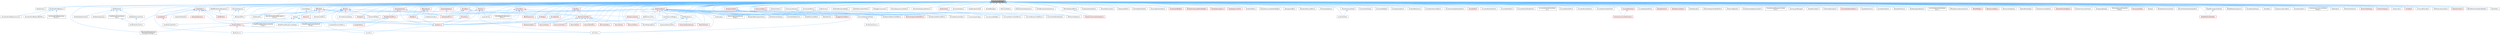 digraph "SCompoundWidget.h"
{
 // INTERACTIVE_SVG=YES
 // LATEX_PDF_SIZE
  bgcolor="transparent";
  edge [fontname=Helvetica,fontsize=10,labelfontname=Helvetica,labelfontsize=10];
  node [fontname=Helvetica,fontsize=10,shape=box,height=0.2,width=0.4];
  Node1 [id="Node000001",label="SCompoundWidget.h",height=0.2,width=0.4,color="gray40", fillcolor="grey60", style="filled", fontcolor="black",tooltip=" "];
  Node1 -> Node2 [id="edge1_Node000001_Node000002",dir="back",color="steelblue1",style="solid",tooltip=" "];
  Node2 [id="Node000002",label="AboutScreen.h",height=0.2,width=0.4,color="grey40", fillcolor="white", style="filled",URL="$d0/d33/AboutScreen_8h.html",tooltip=" "];
  Node1 -> Node3 [id="edge2_Node000001_Node000003",dir="back",color="steelblue1",style="solid",tooltip=" "];
  Node3 [id="Node000003",label="AnimAssetFindReplace.h",height=0.2,width=0.4,color="grey40", fillcolor="white", style="filled",URL="$d2/d3f/AnimAssetFindReplace_8h.html",tooltip=" "];
  Node3 -> Node4 [id="edge3_Node000003_Node000004",dir="back",color="steelblue1",style="solid",tooltip=" "];
  Node4 [id="Node000004",label="AnimAssetFindReplaceCurves.h",height=0.2,width=0.4,color="grey40", fillcolor="white", style="filled",URL="$d3/df5/AnimAssetFindReplaceCurves_8h.html",tooltip=" "];
  Node3 -> Node5 [id="edge4_Node000003_Node000005",dir="back",color="steelblue1",style="solid",tooltip=" "];
  Node5 [id="Node000005",label="AnimAssetFindReplaceNotifies.h",height=0.2,width=0.4,color="grey40", fillcolor="white", style="filled",URL="$df/d90/AnimAssetFindReplaceNotifies_8h.html",tooltip=" "];
  Node3 -> Node6 [id="edge5_Node000003_Node000006",dir="back",color="steelblue1",style="solid",tooltip=" "];
  Node6 [id="Node000006",label="AnimAssetFindReplaceSync\lMarkers.h",height=0.2,width=0.4,color="grey40", fillcolor="white", style="filled",URL="$d2/dc5/AnimAssetFindReplaceSyncMarkers_8h.html",tooltip=" "];
  Node1 -> Node7 [id="edge6_Node000001_Node000007",dir="back",color="steelblue1",style="solid",tooltip=" "];
  Node7 [id="Node000007",label="BoneSelectionWidget.h",height=0.2,width=0.4,color="grey40", fillcolor="white", style="filled",URL="$d4/dd3/BoneSelectionWidget_8h.html",tooltip=" "];
  Node7 -> Node8 [id="edge7_Node000007_Node000008",dir="back",color="steelblue1",style="solid",tooltip=" "];
  Node8 [id="Node000008",label="SBoneMappingBase.h",height=0.2,width=0.4,color="grey40", fillcolor="white", style="filled",URL="$d7/d49/SBoneMappingBase_8h.html",tooltip=" "];
  Node1 -> Node9 [id="edge8_Node000001_Node000009",dir="back",color="steelblue1",style="solid",tooltip=" "];
  Node9 [id="Node000009",label="CallStackViewer.h",height=0.2,width=0.4,color="grey40", fillcolor="white", style="filled",URL="$db/dc3/CallStackViewer_8h.html",tooltip=" "];
  Node1 -> Node10 [id="edge9_Node000001_Node000010",dir="back",color="steelblue1",style="solid",tooltip=" "];
  Node10 [id="Node000010",label="CommonLoadGuard.h",height=0.2,width=0.4,color="grey40", fillcolor="white", style="filled",URL="$d1/da1/CommonLoadGuard_8h.html",tooltip=" "];
  Node10 -> Node11 [id="edge10_Node000010_Node000011",dir="back",color="steelblue1",style="solid",tooltip=" "];
  Node11 [id="Node000011",label="CommonLazyImage.h",height=0.2,width=0.4,color="grey40", fillcolor="white", style="filled",URL="$d2/d74/CommonLazyImage_8h.html",tooltip=" "];
  Node10 -> Node12 [id="edge11_Node000010_Node000012",dir="back",color="steelblue1",style="solid",tooltip=" "];
  Node12 [id="Node000012",label="CommonLazyWidget.h",height=0.2,width=0.4,color="grey40", fillcolor="white", style="filled",URL="$d2/db7/CommonLazyWidget_8h.html",tooltip=" "];
  Node1 -> Node13 [id="edge12_Node000001_Node000013",dir="back",color="steelblue1",style="solid",tooltip=" "];
  Node13 [id="Node000013",label="CommonTextBlock.h",height=0.2,width=0.4,color="grey40", fillcolor="white", style="filled",URL="$d2/dc5/CommonTextBlock_8h.html",tooltip=" "];
  Node13 -> Node14 [id="edge13_Node000013_Node000014",dir="back",color="steelblue1",style="solid",tooltip=" "];
  Node14 [id="Node000014",label="CommonDateTimeTextBlock.h",height=0.2,width=0.4,color="grey40", fillcolor="white", style="filled",URL="$db/d1a/CommonDateTimeTextBlock_8h.html",tooltip=" "];
  Node13 -> Node15 [id="edge14_Node000013_Node000015",dir="back",color="steelblue1",style="solid",tooltip=" "];
  Node15 [id="Node000015",label="CommonNumericTextBlock.h",height=0.2,width=0.4,color="grey40", fillcolor="white", style="filled",URL="$df/db6/CommonNumericTextBlock_8h.html",tooltip=" "];
  Node13 -> Node16 [id="edge15_Node000013_Node000016",dir="back",color="steelblue1",style="solid",tooltip=" "];
  Node16 [id="Node000016",label="CommonUIEditorSettings.h",height=0.2,width=0.4,color="grey40", fillcolor="white", style="filled",URL="$dd/d37/CommonUIEditorSettings_8h.html",tooltip=" "];
  Node1 -> Node17 [id="edge16_Node000001_Node000017",dir="back",color="steelblue1",style="solid",tooltip=" "];
  Node17 [id="Node000017",label="CreditsScreen.h",height=0.2,width=0.4,color="grey40", fillcolor="white", style="filled",URL="$d7/db9/CreditsScreen_8h.html",tooltip=" "];
  Node1 -> Node18 [id="edge17_Node000001_Node000018",dir="back",color="steelblue1",style="solid",tooltip=" "];
  Node18 [id="Node000018",label="DataflowMembersWidget.h",height=0.2,width=0.4,color="grey40", fillcolor="white", style="filled",URL="$d0/d43/DataflowMembersWidget_8h.html",tooltip=" "];
  Node1 -> Node19 [id="edge18_Node000001_Node000019",dir="back",color="steelblue1",style="solid",tooltip=" "];
  Node19 [id="Node000019",label="DataflowSimulationPanel.h",height=0.2,width=0.4,color="grey40", fillcolor="white", style="filled",URL="$d4/d0b/DataflowSimulationPanel_8h.html",tooltip=" "];
  Node1 -> Node20 [id="edge19_Node000001_Node000020",dir="back",color="steelblue1",style="solid",tooltip=" "];
  Node20 [id="Node000020",label="DataflowView.h",height=0.2,width=0.4,color="grey40", fillcolor="white", style="filled",URL="$d4/d2e/DataflowView_8h.html",tooltip=" "];
  Node20 -> Node21 [id="edge20_Node000020_Node000021",dir="back",color="steelblue1",style="solid",tooltip=" "];
  Node21 [id="Node000021",label="DataflowCollectionSpread\lSheet.h",height=0.2,width=0.4,color="grey40", fillcolor="white", style="filled",URL="$da/da7/DataflowCollectionSpreadSheet_8h.html",tooltip=" "];
  Node21 -> Node22 [id="edge21_Node000021_Node000022",dir="back",color="steelblue1",style="solid",tooltip=" "];
  Node22 [id="Node000022",label="DataflowEditorToolkit.h",height=0.2,width=0.4,color="grey40", fillcolor="white", style="filled",URL="$d8/d80/DataflowEditorToolkit_8h.html",tooltip=" "];
  Node20 -> Node23 [id="edge22_Node000020_Node000023",dir="back",color="steelblue1",style="solid",tooltip=" "];
  Node23 [id="Node000023",label="DataflowOutputLog.h",height=0.2,width=0.4,color="grey40", fillcolor="white", style="filled",URL="$df/d1e/DataflowOutputLog_8h.html",tooltip=" "];
  Node20 -> Node24 [id="edge23_Node000020_Node000024",dir="back",color="steelblue1",style="solid",tooltip=" "];
  Node24 [id="Node000024",label="DataflowSelectionView.h",height=0.2,width=0.4,color="grey40", fillcolor="white", style="filled",URL="$d6/d34/DataflowSelectionView_8h.html",tooltip=" "];
  Node24 -> Node22 [id="edge24_Node000024_Node000022",dir="back",color="steelblue1",style="solid",tooltip=" "];
  Node20 -> Node25 [id="edge25_Node000020_Node000025",dir="back",color="steelblue1",style="solid",tooltip=" "];
  Node25 [id="Node000025",label="DataflowSkeletonView.h",height=0.2,width=0.4,color="grey40", fillcolor="white", style="filled",URL="$d7/df7/DataflowSkeletonView_8h.html",tooltip=" "];
  Node1 -> Node26 [id="edge26_Node000001_Node000026",dir="back",color="steelblue1",style="solid",tooltip=" "];
  Node26 [id="Node000026",label="DebuggerCommands.h",height=0.2,width=0.4,color="grey40", fillcolor="white", style="filled",URL="$dc/da1/DebuggerCommands_8h.html",tooltip=" "];
  Node1 -> Node27 [id="edge27_Node000001_Node000027",dir="back",color="steelblue1",style="solid",tooltip=" "];
  Node27 [id="Node000027",label="Dialogs.h",height=0.2,width=0.4,color="grey40", fillcolor="white", style="filled",URL="$d2/d5c/Dialogs_8h.html",tooltip=" "];
  Node27 -> Node28 [id="edge28_Node000027_Node000028",dir="back",color="steelblue1",style="solid",tooltip=" "];
  Node28 [id="Node000028",label="SRigVMGraphBreakLinksWidget.h",height=0.2,width=0.4,color="grey40", fillcolor="white", style="filled",URL="$d8/d4a/SRigVMGraphBreakLinksWidget_8h.html",tooltip=" "];
  Node27 -> Node29 [id="edge29_Node000027_Node000029",dir="back",color="steelblue1",style="solid",tooltip=" "];
  Node29 [id="Node000029",label="SRigVMGraphFunctionBulkEdit\lWidget.h",height=0.2,width=0.4,color="grey40", fillcolor="white", style="filled",URL="$db/dbf/SRigVMGraphFunctionBulkEditWidget_8h.html",tooltip=" "];
  Node27 -> Node30 [id="edge30_Node000027_Node000030",dir="back",color="steelblue1",style="solid",tooltip=" "];
  Node30 [id="Node000030",label="SRigVMGraphFunctionLocalization\lWidget.h",height=0.2,width=0.4,color="grey40", fillcolor="white", style="filled",URL="$dd/d59/SRigVMGraphFunctionLocalizationWidget_8h.html",tooltip=" "];
  Node27 -> Node31 [id="edge31_Node000027_Node000031",dir="back",color="steelblue1",style="solid",tooltip=" "];
  Node31 [id="Node000031",label="UnrealEd.h",height=0.2,width=0.4,color="grey40", fillcolor="white", style="filled",URL="$d2/d5f/UnrealEd_8h.html",tooltip=" "];
  Node1 -> Node32 [id="edge32_Node000001_Node000032",dir="back",color="steelblue1",style="solid",tooltip=" "];
  Node32 [id="Node000032",label="DlgReferenceTree.h",height=0.2,width=0.4,color="grey40", fillcolor="white", style="filled",URL="$db/dd3/DlgReferenceTree_8h.html",tooltip=" "];
  Node1 -> Node33 [id="edge33_Node000001_Node000033",dir="back",color="steelblue1",style="solid",tooltip=" "];
  Node33 [id="Node000033",label="FindInBlueprints.h",height=0.2,width=0.4,color="grey40", fillcolor="white", style="filled",URL="$d0/d27/FindInBlueprints_8h.html",tooltip=" "];
  Node33 -> Node34 [id="edge34_Node000033_Node000034",dir="back",color="steelblue1",style="solid",tooltip=" "];
  Node34 [id="Node000034",label="BlueprintEditor.h",height=0.2,width=0.4,color="red", fillcolor="#FFF0F0", style="filled",URL="$df/d7d/BlueprintEditor_8h.html",tooltip=" "];
  Node34 -> Node41 [id="edge35_Node000034_Node000041",dir="back",color="steelblue1",style="solid",tooltip=" "];
  Node41 [id="Node000041",label="SBlueprintEditorSelected\lDebugObjectWidget.h",height=0.2,width=0.4,color="grey40", fillcolor="white", style="filled",URL="$de/d6c/SBlueprintEditorSelectedDebugObjectWidget_8h.html",tooltip=" "];
  Node34 -> Node42 [id="edge36_Node000034_Node000042",dir="back",color="steelblue1",style="solid",tooltip=" "];
  Node42 [id="Node000042",label="SMyBlueprint.h",height=0.2,width=0.4,color="grey40", fillcolor="white", style="filled",URL="$d3/d34/SMyBlueprint_8h.html",tooltip=" "];
  Node34 -> Node43 [id="edge37_Node000034_Node000043",dir="back",color="steelblue1",style="solid",tooltip=" "];
  Node43 [id="Node000043",label="SSCSEditor.h",height=0.2,width=0.4,color="grey40", fillcolor="white", style="filled",URL="$d0/d2e/SSCSEditor_8h.html",tooltip=" "];
  Node33 -> Node47 [id="edge38_Node000033_Node000047",dir="back",color="steelblue1",style="solid",tooltip=" "];
  Node47 [id="Node000047",label="BlueprintEditorSettings.h",height=0.2,width=0.4,color="red", fillcolor="#FFF0F0", style="filled",URL="$d4/dbc/BlueprintEditorSettings_8h.html",tooltip=" "];
  Node33 -> Node52 [id="edge39_Node000033_Node000052",dir="back",color="steelblue1",style="solid",tooltip=" "];
  Node52 [id="Node000052",label="ImaginaryBlueprintData.h",height=0.2,width=0.4,color="grey40", fillcolor="white", style="filled",URL="$d9/d16/ImaginaryBlueprintData_8h.html",tooltip=" "];
  Node1 -> Node53 [id="edge40_Node000001_Node000053",dir="back",color="steelblue1",style="solid",tooltip=" "];
  Node53 [id="Node000053",label="FindInGraph.h",height=0.2,width=0.4,color="grey40", fillcolor="white", style="filled",URL="$de/d36/FindInGraph_8h.html",tooltip=" "];
  Node1 -> Node54 [id="edge41_Node000001_Node000054",dir="back",color="steelblue1",style="solid",tooltip=" "];
  Node54 [id="Node000054",label="GraphEditor.h",height=0.2,width=0.4,color="red", fillcolor="#FFF0F0", style="filled",URL="$dc/dc5/GraphEditor_8h.html",tooltip=" "];
  Node54 -> Node34 [id="edge42_Node000054_Node000034",dir="back",color="steelblue1",style="solid",tooltip=" "];
  Node54 -> Node22 [id="edge43_Node000054_Node000022",dir="back",color="steelblue1",style="solid",tooltip=" "];
  Node54 -> Node55 [id="edge44_Node000054_Node000055",dir="back",color="steelblue1",style="solid",tooltip=" "];
  Node55 [id="Node000055",label="DataflowGraphEditor.h",height=0.2,width=0.4,color="grey40", fillcolor="white", style="filled",URL="$d4/dfa/DataflowGraphEditor_8h.html",tooltip=" "];
  Node54 -> Node56 [id="edge45_Node000054_Node000056",dir="back",color="steelblue1",style="solid",tooltip=" "];
  Node56 [id="Node000056",label="GraphEditorModule.h",height=0.2,width=0.4,color="grey40", fillcolor="white", style="filled",URL="$dc/db9/GraphEditorModule_8h.html",tooltip=" "];
  Node54 -> Node57 [id="edge46_Node000054_Node000057",dir="back",color="steelblue1",style="solid",tooltip=" "];
  Node57 [id="Node000057",label="MarqueeOperation.h",height=0.2,width=0.4,color="red", fillcolor="#FFF0F0", style="filled",URL="$df/d01/MarqueeOperation_8h.html",tooltip=" "];
  Node54 -> Node60 [id="edge47_Node000054_Node000060",dir="back",color="steelblue1",style="solid",tooltip=" "];
  Node60 [id="Node000060",label="RigVMEditor.h",height=0.2,width=0.4,color="red", fillcolor="#FFF0F0", style="filled",URL="$d3/d13/RigVMEditor_8h.html",tooltip=" "];
  Node54 -> Node124 [id="edge48_Node000054_Node000124",dir="back",color="steelblue1",style="solid",tooltip=" "];
  Node124 [id="Node000124",label="SBlueprintDiff.h",height=0.2,width=0.4,color="grey40", fillcolor="white", style="filled",URL="$de/d6d/SBlueprintDiff_8h.html",tooltip=" "];
  Node54 -> Node125 [id="edge49_Node000054_Node000125",dir="back",color="steelblue1",style="solid",tooltip=" "];
  Node125 [id="Node000125",label="SGraphEditorActionMenu.h",height=0.2,width=0.4,color="grey40", fillcolor="white", style="filled",URL="$dd/d8d/SGraphEditorActionMenu_8h.html",tooltip=" "];
  Node54 -> Node64 [id="edge50_Node000054_Node000064",dir="back",color="steelblue1",style="solid",tooltip=" "];
  Node64 [id="Node000064",label="SGraphNode.h",height=0.2,width=0.4,color="red", fillcolor="#FFF0F0", style="filled",URL="$d2/d30/SGraphNode_8h.html",tooltip=" "];
  Node64 -> Node55 [id="edge51_Node000064_Node000055",dir="back",color="steelblue1",style="solid",tooltip=" "];
  Node1 -> Node127 [id="edge52_Node000001_Node000127",dir="back",color="steelblue1",style="solid",tooltip=" "];
  Node127 [id="Node000127",label="IAnimSequenceCurveEditor.h",height=0.2,width=0.4,color="grey40", fillcolor="white", style="filled",URL="$de/d38/IAnimSequenceCurveEditor_8h.html",tooltip=" "];
  Node1 -> Node128 [id="edge53_Node000001_Node000128",dir="back",color="steelblue1",style="solid",tooltip=" "];
  Node128 [id="Node000128",label="IAnimationSequenceBrowser.h",height=0.2,width=0.4,color="grey40", fillcolor="white", style="filled",URL="$db/d05/IAnimationSequenceBrowser_8h.html",tooltip=" "];
  Node1 -> Node129 [id="edge54_Node000001_Node000129",dir="back",color="steelblue1",style="solid",tooltip=" "];
  Node129 [id="Node000129",label="IDetailsView.h",height=0.2,width=0.4,color="red", fillcolor="#FFF0F0", style="filled",URL="$dd/d11/IDetailsView_8h.html",tooltip=" "];
  Node129 -> Node190 [id="edge55_Node000129_Node000190",dir="back",color="steelblue1",style="solid",tooltip=" "];
  Node190 [id="Node000190",label="SMotionTrailOptions.h",height=0.2,width=0.4,color="grey40", fillcolor="white", style="filled",URL="$d2/d53/SMotionTrailOptions_8h.html",tooltip=" "];
  Node1 -> Node191 [id="edge56_Node000001_Node000191",dir="back",color="steelblue1",style="solid",tooltip=" "];
  Node191 [id="Node000191",label="IPersonaViewport.h",height=0.2,width=0.4,color="grey40", fillcolor="white", style="filled",URL="$d4/dfd/IPersonaViewport_8h.html",tooltip=" "];
  Node1 -> Node136 [id="edge57_Node000001_Node000136",dir="back",color="steelblue1",style="solid",tooltip=" "];
  Node136 [id="Node000136",label="ISinglePropertyView.h",height=0.2,width=0.4,color="grey40", fillcolor="white", style="filled",URL="$de/d4c/ISinglePropertyView_8h.html",tooltip=" "];
  Node1 -> Node192 [id="edge58_Node000001_Node000192",dir="back",color="steelblue1",style="solid",tooltip=" "];
  Node192 [id="Node000192",label="ISocketManager.h",height=0.2,width=0.4,color="grey40", fillcolor="white", style="filled",URL="$d1/d31/ISocketManager_8h.html",tooltip=" "];
  Node1 -> Node193 [id="edge59_Node000001_Node000193",dir="back",color="steelblue1",style="solid",tooltip=" "];
  Node193 [id="Node000193",label="MiniCurveEditor.h",height=0.2,width=0.4,color="grey40", fillcolor="white", style="filled",URL="$d7/dad/MiniCurveEditor_8h.html",tooltip=" "];
  Node1 -> Node194 [id="edge60_Node000001_Node000194",dir="back",color="steelblue1",style="solid",tooltip=" "];
  Node194 [id="Node000194",label="MultiBox.h",height=0.2,width=0.4,color="red", fillcolor="#FFF0F0", style="filled",URL="$d5/d73/MultiBox_8h.html",tooltip=" "];
  Node194 -> Node223 [id="edge61_Node000194_Node000223",dir="back",color="steelblue1",style="solid",tooltip=" "];
  Node223 [id="Node000223",label="SlateBasics.h",height=0.2,width=0.4,color="red", fillcolor="#FFF0F0", style="filled",URL="$da/d2f/SlateBasics_8h.html",tooltip=" "];
  Node223 -> Node31 [id="edge62_Node000223_Node000031",dir="back",color="steelblue1",style="solid",tooltip=" "];
  Node1 -> Node229 [id="edge63_Node000001_Node000229",dir="back",color="steelblue1",style="solid",tooltip=" "];
  Node229 [id="Node000229",label="PanelExtensionSubsystem.h",height=0.2,width=0.4,color="grey40", fillcolor="white", style="filled",URL="$d7/df2/PanelExtensionSubsystem_8h.html",tooltip=" "];
  Node1 -> Node230 [id="edge64_Node000001_Node000230",dir="back",color="steelblue1",style="solid",tooltip=" "];
  Node230 [id="Node000230",label="PerlinNoiseChannelInterface.h",height=0.2,width=0.4,color="grey40", fillcolor="white", style="filled",URL="$d5/dc1/PerlinNoiseChannelInterface_8h.html",tooltip=" "];
  Node1 -> Node144 [id="edge65_Node000001_Node000144",dir="back",color="steelblue1",style="solid",tooltip=" "];
  Node144 [id="Node000144",label="PropertyCustomizationHelpers.h",height=0.2,width=0.4,color="red", fillcolor="#FFF0F0", style="filled",URL="$d7/dd0/PropertyCustomizationHelpers_8h.html",tooltip=" "];
  Node1 -> Node231 [id="edge66_Node000001_Node000231",dir="back",color="steelblue1",style="solid",tooltip=" "];
  Node231 [id="Node000231",label="PropertyInfoViewStyle.h",height=0.2,width=0.4,color="grey40", fillcolor="white", style="filled",URL="$d0/da8/PropertyInfoViewStyle_8h.html",tooltip=" "];
  Node1 -> Node232 [id="edge67_Node000001_Node000232",dir="back",color="steelblue1",style="solid",tooltip=" "];
  Node232 [id="Node000232",label="ReferenceSectionSelection\lWidget.h",height=0.2,width=0.4,color="grey40", fillcolor="white", style="filled",URL="$db/d75/ReferenceSectionSelectionWidget_8h.html",tooltip=" "];
  Node1 -> Node233 [id="edge68_Node000001_Node000233",dir="back",color="steelblue1",style="solid",tooltip=" "];
  Node233 [id="Node000233",label="SActorEditorContext.h",height=0.2,width=0.4,color="grey40", fillcolor="white", style="filled",URL="$d1/d5f/SActorEditorContext_8h.html",tooltip=" "];
  Node1 -> Node234 [id="edge69_Node000001_Node000234",dir="back",color="steelblue1",style="solid",tooltip=" "];
  Node234 [id="Node000234",label="SAdvancedFilter.h",height=0.2,width=0.4,color="grey40", fillcolor="white", style="filled",URL="$d1/d68/SAdvancedFilter_8h.html",tooltip=" "];
  Node1 -> Node235 [id="edge70_Node000001_Node000235",dir="back",color="steelblue1",style="solid",tooltip=" "];
  Node235 [id="Node000235",label="SAnimAttributeView.h",height=0.2,width=0.4,color="grey40", fillcolor="white", style="filled",URL="$df/d42/SAnimAttributeView_8h.html",tooltip=" "];
  Node1 -> Node236 [id="edge71_Node000001_Node000236",dir="back",color="steelblue1",style="solid",tooltip=" "];
  Node236 [id="Node000236",label="SAsyncOperationStatus.h",height=0.2,width=0.4,color="grey40", fillcolor="white", style="filled",URL="$dc/d3f/SAsyncOperationStatus_8h.html",tooltip=" "];
  Node1 -> Node237 [id="edge72_Node000001_Node000237",dir="back",color="steelblue1",style="solid",tooltip=" "];
  Node237 [id="Node000237",label="SAudioInputWidget.h",height=0.2,width=0.4,color="red", fillcolor="#FFF0F0", style="filled",URL="$d4/d31/SAudioInputWidget_8h.html",tooltip=" "];
  Node1 -> Node242 [id="edge73_Node000001_Node000242",dir="back",color="steelblue1",style="solid",tooltip=" "];
  Node242 [id="Node000242",label="SAudioOscilloscopePanelWidget.h",height=0.2,width=0.4,color="red", fillcolor="#FFF0F0", style="filled",URL="$db/d7e/SAudioOscilloscopePanelWidget_8h.html",tooltip=" "];
  Node1 -> Node245 [id="edge74_Node000001_Node000245",dir="back",color="steelblue1",style="solid",tooltip=" "];
  Node245 [id="Node000245",label="SAudioSpectrogram.h",height=0.2,width=0.4,color="red", fillcolor="#FFF0F0", style="filled",URL="$dc/de0/SAudioSpectrogram_8h.html",tooltip=" "];
  Node1 -> Node247 [id="edge75_Node000001_Node000247",dir="back",color="steelblue1",style="solid",tooltip=" "];
  Node247 [id="Node000247",label="SAudioSpectrumPlot.h",height=0.2,width=0.4,color="red", fillcolor="#FFF0F0", style="filled",URL="$dd/ddf/SAudioSpectrumPlot_8h.html",tooltip=" "];
  Node1 -> Node249 [id="edge76_Node000001_Node000249",dir="back",color="steelblue1",style="solid",tooltip=" "];
  Node249 [id="Node000249",label="SAudioTextBox.h",height=0.2,width=0.4,color="grey40", fillcolor="white", style="filled",URL="$da/da3/SAudioTextBox_8h.html",tooltip=" "];
  Node1 -> Node250 [id="edge77_Node000001_Node000250",dir="back",color="steelblue1",style="solid",tooltip=" "];
  Node250 [id="Node000250",label="SAudioVectorscopePanelWidget.h",height=0.2,width=0.4,color="grey40", fillcolor="white", style="filled",URL="$d8/d68/SAudioVectorscopePanelWidget_8h.html",tooltip=" "];
  Node1 -> Node251 [id="edge78_Node000001_Node000251",dir="back",color="steelblue1",style="solid",tooltip=" "];
  Node251 [id="Node000251",label="SBackgroundBlur.h",height=0.2,width=0.4,color="grey40", fillcolor="white", style="filled",URL="$d7/d30/SBackgroundBlur_8h.html",tooltip=" "];
  Node1 -> Node124 [id="edge79_Node000001_Node000124",dir="back",color="steelblue1",style="solid",tooltip=" "];
  Node1 -> Node41 [id="edge80_Node000001_Node000041",dir="back",color="steelblue1",style="solid",tooltip=" "];
  Node1 -> Node252 [id="edge81_Node000001_Node000252",dir="back",color="steelblue1",style="solid",tooltip=" "];
  Node252 [id="Node000252",label="SBlueprintNamespaceEntry.h",height=0.2,width=0.4,color="grey40", fillcolor="white", style="filled",URL="$d4/d22/SBlueprintNamespaceEntry_8h.html",tooltip=" "];
  Node1 -> Node253 [id="edge82_Node000001_Node000253",dir="back",color="steelblue1",style="solid",tooltip=" "];
  Node253 [id="Node000253",label="SBlueprintRevisionMenu.h",height=0.2,width=0.4,color="grey40", fillcolor="white", style="filled",URL="$dc/dd7/SBlueprintRevisionMenu_8h.html",tooltip=" "];
  Node1 -> Node8 [id="edge83_Node000001_Node000008",dir="back",color="steelblue1",style="solid",tooltip=" "];
  Node1 -> Node254 [id="edge84_Node000001_Node000254",dir="back",color="steelblue1",style="solid",tooltip=" "];
  Node254 [id="Node000254",label="SBorder.h",height=0.2,width=0.4,color="red", fillcolor="#FFF0F0", style="filled",URL="$d2/d10/SBorder_8h.html",tooltip=" "];
  Node254 -> Node27 [id="edge85_Node000254_Node000027",dir="back",color="steelblue1",style="solid",tooltip=" "];
  Node254 -> Node125 [id="edge86_Node000254_Node000125",dir="back",color="steelblue1",style="solid",tooltip=" "];
  Node254 -> Node435 [id="edge87_Node000254_Node000435",dir="back",color="steelblue1",style="solid",tooltip=" "];
  Node435 [id="Node000435",label="SNumericEntryBox.h",height=0.2,width=0.4,color="red", fillcolor="#FFF0F0", style="filled",URL="$d8/d1a/SNumericEntryBox_8h.html",tooltip=" "];
  Node435 -> Node436 [id="edge88_Node000435_Node000436",dir="back",color="steelblue1",style="solid",tooltip=" "];
  Node436 [id="Node000436",label="SRotatorInputBox.h",height=0.2,width=0.4,color="red", fillcolor="#FFF0F0", style="filled",URL="$de/dd2/SRotatorInputBox_8h.html",tooltip=" "];
  Node435 -> Node437 [id="edge89_Node000435_Node000437",dir="back",color="steelblue1",style="solid",tooltip=" "];
  Node437 [id="Node000437",label="SVector2DSlider.h",height=0.2,width=0.4,color="red", fillcolor="#FFF0F0", style="filled",URL="$de/d67/SVector2DSlider_8h.html",tooltip=" "];
  Node435 -> Node438 [id="edge90_Node000435_Node000438",dir="back",color="steelblue1",style="solid",tooltip=" "];
  Node438 [id="Node000438",label="SVector2DTextBox.h",height=0.2,width=0.4,color="red", fillcolor="#FFF0F0", style="filled",URL="$d6/d71/SVector2DTextBox_8h.html",tooltip=" "];
  Node435 -> Node439 [id="edge91_Node000435_Node000439",dir="back",color="steelblue1",style="solid",tooltip=" "];
  Node439 [id="Node000439",label="SVector4Slider.h",height=0.2,width=0.4,color="red", fillcolor="#FFF0F0", style="filled",URL="$d4/dec/SVector4Slider_8h.html",tooltip=" "];
  Node435 -> Node440 [id="edge92_Node000435_Node000440",dir="back",color="steelblue1",style="solid",tooltip=" "];
  Node440 [id="Node000440",label="SVector4TextBox.h",height=0.2,width=0.4,color="red", fillcolor="#FFF0F0", style="filled",URL="$dd/da4/SVector4TextBox_8h.html",tooltip=" "];
  Node435 -> Node441 [id="edge93_Node000435_Node000441",dir="back",color="steelblue1",style="solid",tooltip=" "];
  Node441 [id="Node000441",label="SVectorInputBox.h",height=0.2,width=0.4,color="red", fillcolor="#FFF0F0", style="filled",URL="$df/d44/SVectorInputBox_8h.html",tooltip=" "];
  Node435 -> Node442 [id="edge94_Node000435_Node000442",dir="back",color="steelblue1",style="solid",tooltip=" "];
  Node442 [id="Node000442",label="SVectorSlider.h",height=0.2,width=0.4,color="red", fillcolor="#FFF0F0", style="filled",URL="$d2/db5/SVectorSlider_8h.html",tooltip=" "];
  Node435 -> Node443 [id="edge95_Node000435_Node000443",dir="back",color="steelblue1",style="solid",tooltip=" "];
  Node443 [id="Node000443",label="SVectorTextBox.h",height=0.2,width=0.4,color="red", fillcolor="#FFF0F0", style="filled",URL="$df/db8/SVectorTextBox_8h.html",tooltip=" "];
  Node254 -> Node428 [id="edge96_Node000254_Node000428",dir="back",color="steelblue1",style="solid",tooltip=" "];
  Node428 [id="Node000428",label="SPrivateAssetsDialog.h",height=0.2,width=0.4,color="grey40", fillcolor="white", style="filled",URL="$d2/dba/SPrivateAssetsDialog_8h.html",tooltip=" "];
  Node254 -> Node288 [id="edge97_Node000254_Node000288",dir="back",color="steelblue1",style="solid",tooltip=" "];
  Node288 [id="Node000288",label="SSkeletonWidget.h",height=0.2,width=0.4,color="grey40", fillcolor="white", style="filled",URL="$dd/da7/SSkeletonWidget_8h.html",tooltip=" "];
  Node254 -> Node289 [id="edge98_Node000254_Node000289",dir="back",color="steelblue1",style="solid",tooltip=" "];
  Node289 [id="Node000289",label="SWindowTitleBar.h",height=0.2,width=0.4,color="grey40", fillcolor="white", style="filled",URL="$d0/dce/SWindowTitleBar_8h.html",tooltip=" "];
  Node254 -> Node223 [id="edge99_Node000254_Node000223",dir="back",color="steelblue1",style="solid",tooltip=" "];
  Node254 -> Node225 [id="edge100_Node000254_Node000225",dir="back",color="steelblue1",style="solid",tooltip=" "];
  Node225 [id="Node000225",label="SlateSharedPCH.h",height=0.2,width=0.4,color="red", fillcolor="#FFF0F0", style="filled",URL="$d1/dfc/SlateSharedPCH_8h.html",tooltip=" "];
  Node1 -> Node277 [id="edge101_Node000001_Node000277",dir="back",color="steelblue1",style="solid",tooltip=" "];
  Node277 [id="Node000277",label="SBreadcrumbTrail.h",height=0.2,width=0.4,color="red", fillcolor="#FFF0F0", style="filled",URL="$d4/de2/SBreadcrumbTrail_8h.html",tooltip=" "];
  Node277 -> Node278 [id="edge102_Node000277_Node000278",dir="back",color="steelblue1",style="solid",tooltip=" "];
  Node278 [id="Node000278",label="STableTreeView.h",height=0.2,width=0.4,color="red", fillcolor="#FFF0F0", style="filled",URL="$dd/d46/STableTreeView_8h.html",tooltip=" "];
  Node1 -> Node396 [id="edge103_Node000001_Node000396",dir="back",color="steelblue1",style="solid",tooltip=" "];
  Node396 [id="Node000396",label="SCSVImportOptions.h",height=0.2,width=0.4,color="grey40", fillcolor="white", style="filled",URL="$d7/dfe/SCSVImportOptions_8h.html",tooltip=" "];
  Node1 -> Node453 [id="edge104_Node000001_Node000453",dir="back",color="steelblue1",style="solid",tooltip=" "];
  Node453 [id="Node000453",label="SChannelView.h",height=0.2,width=0.4,color="grey40", fillcolor="white", style="filled",URL="$d8/d78/SChannelView_8h.html",tooltip=" "];
  Node1 -> Node454 [id="edge105_Node000001_Node000454",dir="back",color="steelblue1",style="solid",tooltip=" "];
  Node454 [id="Node000454",label="SCheckBox.h",height=0.2,width=0.4,color="red", fillcolor="#FFF0F0", style="filled",URL="$d8/d16/SCheckBox_8h.html",tooltip=" "];
  Node454 -> Node55 [id="edge106_Node000454_Node000055",dir="back",color="steelblue1",style="solid",tooltip=" "];
  Node454 -> Node459 [id="edge107_Node000454_Node000459",dir="back",color="steelblue1",style="solid",tooltip=" "];
  Node459 [id="Node000459",label="SNotificationList.h",height=0.2,width=0.4,color="red", fillcolor="#FFF0F0", style="filled",URL="$d7/d9f/SNotificationList_8h.html",tooltip=" "];
  Node454 -> Node435 [id="edge108_Node000454_Node000435",dir="back",color="steelblue1",style="solid",tooltip=" "];
  Node454 -> Node188 [id="edge109_Node000454_Node000188",dir="back",color="steelblue1",style="solid",tooltip=" "];
  Node188 [id="Node000188",label="SSkinWeightProfileImport\lOptions.h",height=0.2,width=0.4,color="grey40", fillcolor="white", style="filled",URL="$d9/d21/SSkinWeightProfileImportOptions_8h.html",tooltip=" "];
  Node454 -> Node461 [id="edge110_Node000454_Node000461",dir="back",color="steelblue1",style="solid",tooltip=" "];
  Node461 [id="Node000461",label="SViewportToolBarComboMenu.h",height=0.2,width=0.4,color="grey40", fillcolor="white", style="filled",URL="$de/d6a/SViewportToolBarComboMenu_8h.html",tooltip=" "];
  Node454 -> Node223 [id="edge111_Node000454_Node000223",dir="back",color="steelblue1",style="solid",tooltip=" "];
  Node454 -> Node225 [id="edge112_Node000454_Node000225",dir="back",color="steelblue1",style="solid",tooltip=" "];
  Node1 -> Node462 [id="edge113_Node000001_Node000462",dir="back",color="steelblue1",style="solid",tooltip=" "];
  Node462 [id="Node000462",label="SClassPickerDialog.h",height=0.2,width=0.4,color="grey40", fillcolor="white", style="filled",URL="$de/db7/SClassPickerDialog_8h.html",tooltip=" "];
  Node1 -> Node62 [id="edge114_Node000001_Node000062",dir="back",color="steelblue1",style="solid",tooltip=" "];
  Node62 [id="Node000062",label="SCommentBubble.h",height=0.2,width=0.4,color="grey40", fillcolor="white", style="filled",URL="$d9/d84/SCommentBubble_8h.html",tooltip=" "];
  Node1 -> Node463 [id="edge115_Node000001_Node000463",dir="back",color="steelblue1",style="solid",tooltip=" "];
  Node463 [id="Node000463",label="SComplexGradient.h",height=0.2,width=0.4,color="grey40", fillcolor="white", style="filled",URL="$d9/de3/SComplexGradient_8h.html",tooltip=" "];
  Node1 -> Node464 [id="edge116_Node000001_Node000464",dir="back",color="steelblue1",style="solid",tooltip=" "];
  Node464 [id="Node000464",label="SContentReference.h",height=0.2,width=0.4,color="grey40", fillcolor="white", style="filled",URL="$d3/dc5/SContentReference_8h.html",tooltip=" "];
  Node1 -> Node465 [id="edge117_Node000001_Node000465",dir="back",color="steelblue1",style="solid",tooltip=" "];
  Node465 [id="Node000465",label="SCreateAssetFromObject.h",height=0.2,width=0.4,color="grey40", fillcolor="white", style="filled",URL="$d8/d9f/SCreateAssetFromObject_8h.html",tooltip=" "];
  Node1 -> Node466 [id="edge118_Node000001_Node000466",dir="back",color="steelblue1",style="solid",tooltip=" "];
  Node466 [id="Node000466",label="SCreateClothingSettingsPanel.h",height=0.2,width=0.4,color="grey40", fillcolor="white", style="filled",URL="$d1/d49/SCreateClothingSettingsPanel_8h.html",tooltip=" "];
  Node1 -> Node467 [id="edge119_Node000001_Node000467",dir="back",color="steelblue1",style="solid",tooltip=" "];
  Node467 [id="Node000467",label="SCurveEditor.h",height=0.2,width=0.4,color="red", fillcolor="#FFF0F0", style="filled",URL="$db/d9a/SCurveEditor_8h.html",tooltip=" "];
  Node1 -> Node468 [id="edge120_Node000001_Node000468",dir="back",color="steelblue1",style="solid",tooltip=" "];
  Node468 [id="Node000468",label="SCurveEditorFilterPanel.h",height=0.2,width=0.4,color="grey40", fillcolor="white", style="filled",URL="$da/dfe/SCurveEditorFilterPanel_8h.html",tooltip=" "];
  Node1 -> Node469 [id="edge121_Node000001_Node000469",dir="back",color="steelblue1",style="solid",tooltip=" "];
  Node469 [id="Node000469",label="SCurveEditorPanel.h",height=0.2,width=0.4,color="grey40", fillcolor="white", style="filled",URL="$db/d60/SCurveEditorPanel_8h.html",tooltip=" "];
  Node1 -> Node470 [id="edge122_Node000001_Node000470",dir="back",color="steelblue1",style="solid",tooltip=" "];
  Node470 [id="Node000470",label="SCurveEditorToolProperties.h",height=0.2,width=0.4,color="grey40", fillcolor="white", style="filled",URL="$d8/d62/SCurveEditorToolProperties_8h.html",tooltip=" "];
  Node1 -> Node471 [id="edge123_Node000001_Node000471",dir="back",color="steelblue1",style="solid",tooltip=" "];
  Node471 [id="Node000471",label="SCurveEditorTreeFilterStatus\lBar.h",height=0.2,width=0.4,color="grey40", fillcolor="white", style="filled",URL="$d0/d2a/SCurveEditorTreeFilterStatusBar_8h.html",tooltip=" "];
  Node1 -> Node337 [id="edge124_Node000001_Node000337",dir="back",color="steelblue1",style="solid",tooltip=" "];
  Node337 [id="Node000337",label="SCurveEditorTreePin.h",height=0.2,width=0.4,color="grey40", fillcolor="white", style="filled",URL="$db/d44/SCurveEditorTreePin_8h.html",tooltip=" "];
  Node1 -> Node338 [id="edge125_Node000001_Node000338",dir="back",color="steelblue1",style="solid",tooltip=" "];
  Node338 [id="Node000338",label="SCurveEditorTreeSelect.h",height=0.2,width=0.4,color="grey40", fillcolor="white", style="filled",URL="$d9/d58/SCurveEditorTreeSelect_8h.html",tooltip=" "];
  Node1 -> Node472 [id="edge126_Node000001_Node000472",dir="back",color="steelblue1",style="solid",tooltip=" "];
  Node472 [id="Node000472",label="SCurveEditorTreeTextFilter.h",height=0.2,width=0.4,color="grey40", fillcolor="white", style="filled",URL="$d9/d41/SCurveEditorTreeTextFilter_8h.html",tooltip=" "];
  Node1 -> Node473 [id="edge127_Node000001_Node000473",dir="back",color="steelblue1",style="solid",tooltip=" "];
  Node473 [id="Node000473",label="SCurveEditorView.h",height=0.2,width=0.4,color="red", fillcolor="#FFF0F0", style="filled",URL="$dd/d32/SCurveEditorView_8h.html",tooltip=" "];
  Node473 -> Node212 [id="edge128_Node000473_Node000212",dir="back",color="steelblue1",style="solid",tooltip=" "];
  Node212 [id="Node000212",label="SInteractiveCurveEditorView.h",height=0.2,width=0.4,color="red", fillcolor="#FFF0F0", style="filled",URL="$d2/dd9/SInteractiveCurveEditorView_8h.html",tooltip=" "];
  Node1 -> Node475 [id="edge129_Node000001_Node000475",dir="back",color="steelblue1",style="solid",tooltip=" "];
  Node475 [id="Node000475",label="SCurveKeyDetailPanel.h",height=0.2,width=0.4,color="grey40", fillcolor="white", style="filled",URL="$d9/d1c/SCurveKeyDetailPanel_8h.html",tooltip=" "];
  Node1 -> Node403 [id="edge130_Node000001_Node000403",dir="back",color="steelblue1",style="solid",tooltip=" "];
  Node403 [id="Node000403",label="SDeleteAssetsDialog.h",height=0.2,width=0.4,color="grey40", fillcolor="white", style="filled",URL="$d7/d0d/SDeleteAssetsDialog_8h.html",tooltip=" "];
  Node1 -> Node63 [id="edge131_Node000001_Node000063",dir="back",color="steelblue1",style="solid",tooltip=" "];
  Node63 [id="Node000063",label="SDesignSurface.h",height=0.2,width=0.4,color="red", fillcolor="#FFF0F0", style="filled",URL="$d0/d2a/SDesignSurface_8h.html",tooltip=" "];
  Node1 -> Node131 [id="edge132_Node000001_Node000131",dir="back",color="steelblue1",style="solid",tooltip=" "];
  Node131 [id="Node000131",label="SDetailsDiff.h",height=0.2,width=0.4,color="grey40", fillcolor="white", style="filled",URL="$da/d09/SDetailsDiff_8h.html",tooltip=" "];
  Node1 -> Node281 [id="edge133_Node000001_Node000281",dir="back",color="steelblue1",style="solid",tooltip=" "];
  Node281 [id="Node000281",label="SEditableComboBox.h",height=0.2,width=0.4,color="red", fillcolor="#FFF0F0", style="filled",URL="$d0/d8c/SEditableComboBox_8h.html",tooltip=" "];
  Node1 -> Node476 [id="edge134_Node000001_Node000476",dir="back",color="steelblue1",style="solid",tooltip=" "];
  Node476 [id="Node000476",label="SEditableLabel.h",height=0.2,width=0.4,color="grey40", fillcolor="white", style="filled",URL="$dd/db3/SEditableLabel_8h.html",tooltip=" "];
  Node1 -> Node477 [id="edge135_Node000001_Node000477",dir="back",color="steelblue1",style="solid",tooltip=" "];
  Node477 [id="Node000477",label="SEditorViewportToolBarButton.h",height=0.2,width=0.4,color="grey40", fillcolor="white", style="filled",URL="$d1/da1/SEditorViewportToolBarButton_8h.html",tooltip=" "];
  Node1 -> Node478 [id="edge136_Node000001_Node000478",dir="back",color="steelblue1",style="solid",tooltip=" "];
  Node478 [id="Node000478",label="SEditorViewportToolBarMenu.h",height=0.2,width=0.4,color="red", fillcolor="#FFF0F0", style="filled",URL="$dd/dec/SEditorViewportToolBarMenu_8h.html",tooltip=" "];
  Node1 -> Node308 [id="edge137_Node000001_Node000308",dir="back",color="steelblue1",style="solid",tooltip=" "];
  Node308 [id="Node000308",label="SErrorHint.h",height=0.2,width=0.4,color="red", fillcolor="#FFF0F0", style="filled",URL="$d9/d4d/SErrorHint_8h.html",tooltip=" "];
  Node308 -> Node223 [id="edge138_Node000308_Node000223",dir="back",color="steelblue1",style="solid",tooltip=" "];
  Node1 -> Node480 [id="edge139_Node000001_Node000480",dir="back",color="steelblue1",style="solid",tooltip=" "];
  Node480 [id="Node000480",label="SExpandableArea.h",height=0.2,width=0.4,color="red", fillcolor="#FFF0F0", style="filled",URL="$da/d6a/SExpandableArea_8h.html",tooltip=" "];
  Node480 -> Node225 [id="edge140_Node000480_Node000225",dir="back",color="steelblue1",style="solid",tooltip=" "];
  Node1 -> Node481 [id="edge141_Node000001_Node000481",dir="back",color="steelblue1",style="solid",tooltip=" "];
  Node481 [id="Node000481",label="SExpanderArrow.h",height=0.2,width=0.4,color="red", fillcolor="#FFF0F0", style="filled",URL="$df/dca/SExpanderArrow_8h.html",tooltip=" "];
  Node481 -> Node405 [id="edge142_Node000481_Node000405",dir="back",color="steelblue1",style="solid",tooltip=" "];
  Node405 [id="Node000405",label="SGraphActionMenu.h",height=0.2,width=0.4,color="red", fillcolor="#FFF0F0", style="filled",URL="$d0/d9a/SGraphActionMenu_8h.html",tooltip=" "];
  Node405 -> Node125 [id="edge143_Node000405_Node000125",dir="back",color="steelblue1",style="solid",tooltip=" "];
  Node405 -> Node407 [id="edge144_Node000405_Node000407",dir="back",color="steelblue1",style="solid",tooltip=" "];
  Node407 [id="Node000407",label="SGraphPalette.h",height=0.2,width=0.4,color="red", fillcolor="#FFF0F0", style="filled",URL="$d5/dd1/SGraphPalette_8h.html",tooltip=" "];
  Node405 -> Node42 [id="edge145_Node000405_Node000042",dir="back",color="steelblue1",style="solid",tooltip=" "];
  Node481 -> Node223 [id="edge146_Node000481_Node000223",dir="back",color="steelblue1",style="solid",tooltip=" "];
  Node481 -> Node225 [id="edge147_Node000481_Node000225",dir="back",color="steelblue1",style="solid",tooltip=" "];
  Node1 -> Node420 [id="edge148_Node000001_Node000420",dir="back",color="steelblue1",style="solid",tooltip=" "];
  Node420 [id="Node000420",label="SFilterConfigurator.h",height=0.2,width=0.4,color="grey40", fillcolor="white", style="filled",URL="$d8/d8e/SFilterConfigurator_8h.html",tooltip=" "];
  Node1 -> Node404 [id="edge149_Node000001_Node000404",dir="back",color="steelblue1",style="solid",tooltip=" "];
  Node404 [id="Node000404",label="SFilterableObjectList.h",height=0.2,width=0.4,color="grey40", fillcolor="white", style="filled",URL="$dc/de4/SFilterableObjectList_8h.html",tooltip=" "];
  Node1 -> Node210 [id="edge150_Node000001_Node000210",dir="back",color="steelblue1",style="solid",tooltip=" "];
  Node210 [id="Node000210",label="SFixedSampledSequenceRuler.h",height=0.2,width=0.4,color="grey40", fillcolor="white", style="filled",URL="$d8/db1/SFixedSampledSequenceRuler_8h.html",tooltip=" "];
  Node1 -> Node482 [id="edge151_Node000001_Node000482",dir="back",color="steelblue1",style="solid",tooltip=" "];
  Node482 [id="Node000482",label="SFixedSampledSequenceViewer\lPanel.h",height=0.2,width=0.4,color="grey40", fillcolor="white", style="filled",URL="$dc/d28/SFixedSampledSequenceViewerPanel_8h.html",tooltip=" "];
  Node1 -> Node400 [id="edge152_Node000001_Node000400",dir="back",color="steelblue1",style="solid",tooltip=" "];
  Node400 [id="Node000400",label="SFixupSelfContextDlg.h",height=0.2,width=0.4,color="grey40", fillcolor="white", style="filled",URL="$d5/da4/SFixupSelfContextDlg_8h.html",tooltip=" "];
  Node1 -> Node483 [id="edge153_Node000001_Node000483",dir="back",color="steelblue1",style="solid",tooltip=" "];
  Node483 [id="Node000483",label="SFxWidget.h",height=0.2,width=0.4,color="red", fillcolor="#FFF0F0", style="filled",URL="$d6/dc0/SFxWidget_8h.html",tooltip=" "];
  Node483 -> Node223 [id="edge154_Node000483_Node000223",dir="back",color="steelblue1",style="solid",tooltip=" "];
  Node1 -> Node484 [id="edge155_Node000001_Node000484",dir="back",color="steelblue1",style="solid",tooltip=" "];
  Node484 [id="Node000484",label="SGameLayerManager.h",height=0.2,width=0.4,color="grey40", fillcolor="white", style="filled",URL="$da/d3a/SGameLayerManager_8h.html",tooltip=" "];
  Node1 -> Node405 [id="edge156_Node000001_Node000405",dir="back",color="steelblue1",style="solid",tooltip=" "];
  Node1 -> Node64 [id="edge157_Node000001_Node000064",dir="back",color="steelblue1",style="solid",tooltip=" "];
  Node1 -> Node407 [id="edge158_Node000001_Node000407",dir="back",color="steelblue1",style="solid",tooltip=" "];
  Node1 -> Node410 [id="edge159_Node000001_Node000410",dir="back",color="steelblue1",style="solid",tooltip=" "];
  Node410 [id="Node000410",label="SGraphPinComboBox.h",height=0.2,width=0.4,color="grey40", fillcolor="white", style="filled",URL="$dc/d3f/SGraphPinComboBox_8h.html",tooltip=" "];
  Node1 -> Node485 [id="edge160_Node000001_Node000485",dir="back",color="steelblue1",style="solid",tooltip=" "];
  Node485 [id="Node000485",label="SGraphPreviewer.h",height=0.2,width=0.4,color="grey40", fillcolor="white", style="filled",URL="$d6/d09/SGraphPreviewer_8h.html",tooltip=" "];
  Node1 -> Node211 [id="edge161_Node000001_Node000211",dir="back",color="steelblue1",style="solid",tooltip=" "];
  Node211 [id="Node000211",label="SGridLineSpacingList.h",height=0.2,width=0.4,color="grey40", fillcolor="white", style="filled",URL="$db/d48/SGridLineSpacingList_8h.html",tooltip=" "];
  Node1 -> Node486 [id="edge162_Node000001_Node000486",dir="back",color="steelblue1",style="solid",tooltip=" "];
  Node486 [id="Node000486",label="SInlineEditableTextBlock.h",height=0.2,width=0.4,color="red", fillcolor="#FFF0F0", style="filled",URL="$d7/dd8/SInlineEditableTextBlock_8h.html",tooltip=" "];
  Node1 -> Node487 [id="edge163_Node000001_Node000487",dir="back",color="steelblue1",style="solid",tooltip=" "];
  Node487 [id="Node000487",label="SInputKeySelector.h",height=0.2,width=0.4,color="grey40", fillcolor="white", style="filled",URL="$db/d15/SInputKeySelector_8h.html",tooltip=" "];
  Node1 -> Node212 [id="edge164_Node000001_Node000212",dir="back",color="steelblue1",style="solid",tooltip=" "];
  Node1 -> Node488 [id="edge165_Node000001_Node000488",dir="back",color="steelblue1",style="solid",tooltip=" "];
  Node488 [id="Node000488",label="SInvalidationPanel.h",height=0.2,width=0.4,color="grey40", fillcolor="white", style="filled",URL="$d7/d86/SInvalidationPanel_8h.html",tooltip=" "];
  Node1 -> Node489 [id="edge166_Node000001_Node000489",dir="back",color="steelblue1",style="solid",tooltip=" "];
  Node489 [id="Node000489",label="SKeyEditInterface.h",height=0.2,width=0.4,color="grey40", fillcolor="white", style="filled",URL="$da/d3b/SKeyEditInterface_8h.html",tooltip=" "];
  Node1 -> Node490 [id="edge167_Node000001_Node000490",dir="back",color="steelblue1",style="solid",tooltip=" "];
  Node490 [id="Node000490",label="SKeyNavigationButtons.h",height=0.2,width=0.4,color="grey40", fillcolor="white", style="filled",URL="$d4/dfa/SKeyNavigationButtons_8h.html",tooltip=" "];
  Node1 -> Node284 [id="edge168_Node000001_Node000284",dir="back",color="steelblue1",style="solid",tooltip=" "];
  Node284 [id="Node000284",label="SKeySelector.h",height=0.2,width=0.4,color="grey40", fillcolor="white", style="filled",URL="$de/d62/SKeySelector_8h.html",tooltip=" "];
  Node1 -> Node411 [id="edge169_Node000001_Node000411",dir="back",color="steelblue1",style="solid",tooltip=" "];
  Node411 [id="Node000411",label="SKismetDebugTreeView.h",height=0.2,width=0.4,color="grey40", fillcolor="white", style="filled",URL="$dc/df5/SKismetDebugTreeView_8h.html",tooltip=" "];
  Node411 -> Node412 [id="edge170_Node000411_Node000412",dir="back",color="steelblue1",style="solid",tooltip=" "];
  Node412 [id="Node000412",label="SPinValueInspector.h",height=0.2,width=0.4,color="grey40", fillcolor="white", style="filled",URL="$d6/d85/SPinValueInspector_8h.html",tooltip=" "];
  Node1 -> Node491 [id="edge171_Node000001_Node000491",dir="back",color="steelblue1",style="solid",tooltip=" "];
  Node491 [id="Node000491",label="SKismetInspector.h",height=0.2,width=0.4,color="grey40", fillcolor="white", style="filled",URL="$db/dd1/SKismetInspector_8h.html",tooltip=" "];
  Node491 -> Node34 [id="edge172_Node000491_Node000034",dir="back",color="steelblue1",style="solid",tooltip=" "];
  Node491 -> Node124 [id="edge173_Node000491_Node000124",dir="back",color="steelblue1",style="solid",tooltip=" "];
  Node1 -> Node492 [id="edge174_Node000001_Node000492",dir="back",color="steelblue1",style="solid",tooltip=" "];
  Node492 [id="Node000492",label="SLazyToolTip.h",height=0.2,width=0.4,color="grey40", fillcolor="white", style="filled",URL="$da/dc5/SLazyToolTip_8h.html",tooltip=" "];
  Node1 -> Node301 [id="edge175_Node000001_Node000301",dir="back",color="steelblue1",style="solid",tooltip=" "];
  Node301 [id="Node000301",label="SListViewSelectorDropdown\lMenu.h",height=0.2,width=0.4,color="grey40", fillcolor="white", style="filled",URL="$d4/dc9/SListViewSelectorDropdownMenu_8h.html",tooltip=" "];
  Node1 -> Node493 [id="edge176_Node000001_Node000493",dir="back",color="steelblue1",style="solid",tooltip=" "];
  Node493 [id="Node000493",label="SMediaPermutationsSelector.h",height=0.2,width=0.4,color="grey40", fillcolor="white", style="filled",URL="$d2/d05/SMediaPermutationsSelector_8h.html",tooltip=" "];
  Node1 -> Node494 [id="edge177_Node000001_Node000494",dir="back",color="steelblue1",style="solid",tooltip=" "];
  Node494 [id="Node000494",label="SMenuOwner.h",height=0.2,width=0.4,color="red", fillcolor="#FFF0F0", style="filled",URL="$d8/d11/SMenuOwner_8h.html",tooltip=" "];
  Node494 -> Node194 [id="edge178_Node000494_Node000194",dir="back",color="steelblue1",style="solid",tooltip=" "];
  Node494 -> Node495 [id="edge179_Node000494_Node000495",dir="back",color="steelblue1",style="solid",tooltip=" "];
  Node495 [id="Node000495",label="SSubMenuHandler.h",height=0.2,width=0.4,color="grey40", fillcolor="white", style="filled",URL="$da/d03/SSubMenuHandler_8h.html",tooltip=" "];
  Node494 -> Node223 [id="edge180_Node000494_Node000223",dir="back",color="steelblue1",style="solid",tooltip=" "];
  Node1 -> Node496 [id="edge181_Node000001_Node000496",dir="back",color="steelblue1",style="solid",tooltip=" "];
  Node496 [id="Node000496",label="SModeWidget.h",height=0.2,width=0.4,color="red", fillcolor="#FFF0F0", style="filled",URL="$da/d03/SModeWidget_8h.html",tooltip=" "];
  Node1 -> Node190 [id="edge182_Node000001_Node000190",dir="back",color="steelblue1",style="solid",tooltip=" "];
  Node1 -> Node42 [id="edge183_Node000001_Node000042",dir="back",color="steelblue1",style="solid",tooltip=" "];
  Node1 -> Node398 [id="edge184_Node000001_Node000398",dir="back",color="steelblue1",style="solid",tooltip=" "];
  Node398 [id="Node000398",label="SNameComboBox.h",height=0.2,width=0.4,color="red", fillcolor="#FFF0F0", style="filled",URL="$d8/d4b/SNameComboBox_8h.html",tooltip=" "];
  Node1 -> Node459 [id="edge185_Node000001_Node000459",dir="back",color="steelblue1",style="solid",tooltip=" "];
  Node1 -> Node218 [id="edge186_Node000001_Node000218",dir="back",color="steelblue1",style="solid",tooltip=" "];
  Node218 [id="Node000218",label="SNumericDropDown.h",height=0.2,width=0.4,color="grey40", fillcolor="white", style="filled",URL="$d3/d12/SNumericDropDown_8h.html",tooltip=" "];
  Node1 -> Node435 [id="edge187_Node000001_Node000435",dir="back",color="steelblue1",style="solid",tooltip=" "];
  Node1 -> Node498 [id="edge188_Node000001_Node000498",dir="back",color="steelblue1",style="solid",tooltip=" "];
  Node498 [id="Node000498",label="SObjectBindingTag.h",height=0.2,width=0.4,color="grey40", fillcolor="white", style="filled",URL="$dc/d49/SObjectBindingTag_8h.html",tooltip=" "];
  Node1 -> Node499 [id="edge189_Node000001_Node000499",dir="back",color="steelblue1",style="solid",tooltip=" "];
  Node499 [id="Node000499",label="SOutlinerColumnButton.h",height=0.2,width=0.4,color="grey40", fillcolor="white", style="filled",URL="$d7/d2f/SOutlinerColumnButton_8h.html",tooltip=" "];
  Node1 -> Node500 [id="edge190_Node000001_Node000500",dir="back",color="steelblue1",style="solid",tooltip=" "];
  Node500 [id="Node000500",label="SOutlinerItemViewBase.h",height=0.2,width=0.4,color="red", fillcolor="#FFF0F0", style="filled",URL="$d8/d1b/SOutlinerItemViewBase_8h.html",tooltip=" "];
  Node1 -> Node502 [id="edge191_Node000001_Node000502",dir="back",color="steelblue1",style="solid",tooltip=" "];
  Node502 [id="Node000502",label="SOutlinerTrackColorPicker.h",height=0.2,width=0.4,color="grey40", fillcolor="white", style="filled",URL="$d8/d7f/SOutlinerTrackColorPicker_8h.html",tooltip=" "];
  Node1 -> Node503 [id="edge192_Node000001_Node000503",dir="back",color="steelblue1",style="solid",tooltip=" "];
  Node503 [id="Node000503",label="SOutputLogDialog.h",height=0.2,width=0.4,color="grey40", fillcolor="white", style="filled",URL="$d6/dd8/SOutputLogDialog_8h.html",tooltip=" "];
  Node1 -> Node504 [id="edge193_Node000001_Node000504",dir="back",color="steelblue1",style="solid",tooltip=" "];
  Node504 [id="Node000504",label="SPerQualityLevelProperties\lWidget.h",height=0.2,width=0.4,color="grey40", fillcolor="white", style="filled",URL="$db/d82/SPerQualityLevelPropertiesWidget_8h.html",tooltip=" "];
  Node1 -> Node293 [id="edge194_Node000001_Node000293",dir="back",color="steelblue1",style="solid",tooltip=" "];
  Node293 [id="Node000293",label="SPersonaToolBox.h",height=0.2,width=0.4,color="red", fillcolor="#FFF0F0", style="filled",URL="$d3/d1c/SPersonaToolBox_8h.html",tooltip=" "];
  Node1 -> Node412 [id="edge195_Node000001_Node000412",dir="back",color="steelblue1",style="solid",tooltip=" "];
  Node1 -> Node505 [id="edge196_Node000001_Node000505",dir="back",color="steelblue1",style="solid",tooltip=" "];
  Node505 [id="Node000505",label="SPopup.h",height=0.2,width=0.4,color="grey40", fillcolor="white", style="filled",URL="$d0/db0/SPopup_8h.html",tooltip=" "];
  Node1 -> Node428 [id="edge197_Node000001_Node000428",dir="back",color="steelblue1",style="solid",tooltip=" "];
  Node1 -> Node427 [id="edge198_Node000001_Node000427",dir="back",color="steelblue1",style="solid",tooltip=" "];
  Node427 [id="Node000427",label="SReadOnlyHierarchyView.h",height=0.2,width=0.4,color="grey40", fillcolor="white", style="filled",URL="$d8/d27/SReadOnlyHierarchyView_8h.html",tooltip=" "];
  Node1 -> Node506 [id="edge199_Node000001_Node000506",dir="back",color="steelblue1",style="solid",tooltip=" "];
  Node506 [id="Node000506",label="SResetToDefaultMenu.h",height=0.2,width=0.4,color="grey40", fillcolor="white", style="filled",URL="$db/dad/SResetToDefaultMenu_8h.html",tooltip=" "];
  Node506 -> Node144 [id="edge200_Node000506_Node000144",dir="back",color="steelblue1",style="solid",tooltip=" "];
  Node1 -> Node176 [id="edge201_Node000001_Node000176",dir="back",color="steelblue1",style="solid",tooltip=" "];
  Node176 [id="Node000176",label="SResetToDefaultPropertyEditor.h",height=0.2,width=0.4,color="grey40", fillcolor="white", style="filled",URL="$d5/d3b/SResetToDefaultPropertyEditor_8h.html",tooltip=" "];
  Node1 -> Node302 [id="edge202_Node000001_Node000302",dir="back",color="steelblue1",style="solid",tooltip=" "];
  Node302 [id="Node000302",label="SRigVMBulkEditWidget.h",height=0.2,width=0.4,color="red", fillcolor="#FFF0F0", style="filled",URL="$d7/dab/SRigVMBulkEditWidget_8h.html",tooltip=" "];
  Node1 -> Node305 [id="edge203_Node000001_Node000305",dir="back",color="steelblue1",style="solid",tooltip=" "];
  Node305 [id="Node000305",label="SRigVMChangesTreeView.h",height=0.2,width=0.4,color="grey40", fillcolor="white", style="filled",URL="$dd/d83/SRigVMChangesTreeView_8h.html",tooltip=" "];
  Node305 -> Node302 [id="edge204_Node000305_Node000302",dir="back",color="steelblue1",style="solid",tooltip=" "];
  Node1 -> Node507 [id="edge205_Node000001_Node000507",dir="back",color="steelblue1",style="solid",tooltip=" "];
  Node507 [id="Node000507",label="SRigVMDetailsInspector.h",height=0.2,width=0.4,color="grey40", fillcolor="white", style="filled",URL="$df/dfb/SRigVMDetailsInspector_8h.html",tooltip=" "];
  Node1 -> Node267 [id="edge206_Node000001_Node000267",dir="back",color="steelblue1",style="solid",tooltip=" "];
  Node267 [id="Node000267",label="SRigVMEditorGraphExplorer.h",height=0.2,width=0.4,color="grey40", fillcolor="white", style="filled",URL="$db/d11/SRigVMEditorGraphExplorer_8h.html",tooltip=" "];
  Node267 -> Node60 [id="edge207_Node000267_Node000060",dir="back",color="steelblue1",style="solid",tooltip=" "];
  Node1 -> Node436 [id="edge208_Node000001_Node000436",dir="back",color="steelblue1",style="solid",tooltip=" "];
  Node1 -> Node43 [id="edge209_Node000001_Node000043",dir="back",color="steelblue1",style="solid",tooltip=" "];
  Node1 -> Node508 [id="edge210_Node000001_Node000508",dir="back",color="steelblue1",style="solid",tooltip=" "];
  Node508 [id="Node000508",label="SScalabilitySettings.h",height=0.2,width=0.4,color="grey40", fillcolor="white", style="filled",URL="$da/d90/SScalabilitySettings_8h.html",tooltip=" "];
  Node1 -> Node509 [id="edge211_Node000001_Node000509",dir="back",color="steelblue1",style="solid",tooltip=" "];
  Node509 [id="Node000509",label="SScaleBox.h",height=0.2,width=0.4,color="grey40", fillcolor="white", style="filled",URL="$d4/d07/SScaleBox_8h.html",tooltip=" "];
  Node1 -> Node510 [id="edge212_Node000001_Node000510",dir="back",color="steelblue1",style="solid",tooltip=" "];
  Node510 [id="Node000510",label="SScrollBorder.h",height=0.2,width=0.4,color="red", fillcolor="#FFF0F0", style="filled",URL="$d2/dae/SScrollBorder_8h.html",tooltip=" "];
  Node510 -> Node223 [id="edge213_Node000510_Node000223",dir="back",color="steelblue1",style="solid",tooltip=" "];
  Node1 -> Node448 [id="edge214_Node000001_Node000448",dir="back",color="steelblue1",style="solid",tooltip=" "];
  Node448 [id="Node000448",label="SScrollBox.h",height=0.2,width=0.4,color="red", fillcolor="#FFF0F0", style="filled",URL="$d3/da2/SScrollBox_8h.html",tooltip=" "];
  Node448 -> Node277 [id="edge215_Node000448_Node000277",dir="back",color="steelblue1",style="solid",tooltip=" "];
  Node448 -> Node223 [id="edge216_Node000448_Node000223",dir="back",color="steelblue1",style="solid",tooltip=" "];
  Node448 -> Node225 [id="edge217_Node000448_Node000225",dir="back",color="steelblue1",style="solid",tooltip=" "];
  Node1 -> Node511 [id="edge218_Node000001_Node000511",dir="back",color="steelblue1",style="solid",tooltip=" "];
  Node511 [id="Node000511",label="SSequencerSearchBox.h",height=0.2,width=0.4,color="grey40", fillcolor="white", style="filled",URL="$d2/df2/SSequencerSearchBox_8h.html",tooltip=" "];
  Node1 -> Node512 [id="edge219_Node000001_Node000512",dir="back",color="steelblue1",style="solid",tooltip=" "];
  Node512 [id="Node000512",label="SSimpleGradient.h",height=0.2,width=0.4,color="grey40", fillcolor="white", style="filled",URL="$d6/dd0/SSimpleGradient_8h.html",tooltip=" "];
  Node1 -> Node288 [id="edge220_Node000001_Node000288",dir="back",color="steelblue1",style="solid",tooltip=" "];
  Node1 -> Node188 [id="edge221_Node000001_Node000188",dir="back",color="steelblue1",style="solid",tooltip=" "];
  Node1 -> Node513 [id="edge222_Node000001_Node000513",dir="back",color="steelblue1",style="solid",tooltip=" "];
  Node513 [id="Node000513",label="SSpinBox.h",height=0.2,width=0.4,color="red", fillcolor="#FFF0F0", style="filled",URL="$d5/da5/SSpinBox_8h.html",tooltip=" "];
  Node513 -> Node435 [id="edge223_Node000513_Node000435",dir="back",color="steelblue1",style="solid",tooltip=" "];
  Node513 -> Node223 [id="edge224_Node000513_Node000223",dir="back",color="steelblue1",style="solid",tooltip=" "];
  Node1 -> Node148 [id="edge225_Node000001_Node000148",dir="back",color="steelblue1",style="solid",tooltip=" "];
  Node148 [id="Node000148",label="SStandaloneCustomizedValue\lWidget.h",height=0.2,width=0.4,color="grey40", fillcolor="white", style="filled",URL="$d9/dd7/SStandaloneCustomizedValueWidget_8h.html",tooltip=" "];
  Node1 -> Node495 [id="edge226_Node000001_Node000495",dir="back",color="steelblue1",style="solid",tooltip=" "];
  Node1 -> Node306 [id="edge227_Node000001_Node000306",dir="back",color="steelblue1",style="solid",tooltip=" "];
  Node306 [id="Node000306",label="SSuggestionTextBox.h",height=0.2,width=0.4,color="red", fillcolor="#FFF0F0", style="filled",URL="$d1/df9/SSuggestionTextBox_8h.html",tooltip=" "];
  Node1 -> Node515 [id="edge228_Node000001_Node000515",dir="back",color="steelblue1",style="solid",tooltip=" "];
  Node515 [id="Node000515",label="STabDrawer.h",height=0.2,width=0.4,color="grey40", fillcolor="white", style="filled",URL="$d4/d79/STabDrawer_8h.html",tooltip=" "];
  Node1 -> Node278 [id="edge229_Node000001_Node000278",dir="back",color="steelblue1",style="solid",tooltip=" "];
  Node1 -> Node425 [id="edge230_Node000001_Node000425",dir="back",color="steelblue1",style="solid",tooltip=" "];
  Node425 [id="Node000425",label="STableTreeViewCell.h",height=0.2,width=0.4,color="grey40", fillcolor="white", style="filled",URL="$d0/d9c/STableTreeViewCell_8h.html",tooltip=" "];
  Node1 -> Node516 [id="edge231_Node000001_Node000516",dir="back",color="steelblue1",style="solid",tooltip=" "];
  Node516 [id="Node000516",label="STableViewBase.h",height=0.2,width=0.4,color="red", fillcolor="#FFF0F0", style="filled",URL="$da/d88/STableViewBase_8h.html",tooltip=" "];
  Node516 -> Node7 [id="edge232_Node000516_Node000007",dir="back",color="steelblue1",style="solid",tooltip=" "];
  Node516 -> Node32 [id="edge233_Node000516_Node000032",dir="back",color="steelblue1",style="solid",tooltip=" "];
  Node516 -> Node33 [id="edge234_Node000516_Node000033",dir="back",color="steelblue1",style="solid",tooltip=" "];
  Node516 -> Node53 [id="edge235_Node000516_Node000053",dir="back",color="steelblue1",style="solid",tooltip=" "];
  Node516 -> Node232 [id="edge236_Node000516_Node000232",dir="back",color="steelblue1",style="solid",tooltip=" "];
  Node516 -> Node124 [id="edge237_Node000516_Node000124",dir="back",color="steelblue1",style="solid",tooltip=" "];
  Node516 -> Node252 [id="edge238_Node000516_Node000252",dir="back",color="steelblue1",style="solid",tooltip=" "];
  Node516 -> Node8 [id="edge239_Node000516_Node000008",dir="back",color="steelblue1",style="solid",tooltip=" "];
  Node516 -> Node403 [id="edge240_Node000516_Node000403",dir="back",color="steelblue1",style="solid",tooltip=" "];
  Node516 -> Node404 [id="edge241_Node000516_Node000404",dir="back",color="steelblue1",style="solid",tooltip=" "];
  Node516 -> Node400 [id="edge242_Node000516_Node000400",dir="back",color="steelblue1",style="solid",tooltip=" "];
  Node516 -> Node405 [id="edge243_Node000516_Node000405",dir="back",color="steelblue1",style="solid",tooltip=" "];
  Node516 -> Node410 [id="edge244_Node000516_Node000410",dir="back",color="steelblue1",style="solid",tooltip=" "];
  Node516 -> Node284 [id="edge245_Node000516_Node000284",dir="back",color="steelblue1",style="solid",tooltip=" "];
  Node516 -> Node411 [id="edge246_Node000516_Node000411",dir="back",color="steelblue1",style="solid",tooltip=" "];
  Node516 -> Node43 [id="edge247_Node000516_Node000043",dir="back",color="steelblue1",style="solid",tooltip=" "];
  Node516 -> Node288 [id="edge248_Node000516_Node000288",dir="back",color="steelblue1",style="solid",tooltip=" "];
  Node516 -> Node188 [id="edge249_Node000516_Node000188",dir="back",color="steelblue1",style="solid",tooltip=" "];
  Node516 -> Node306 [id="edge250_Node000516_Node000306",dir="back",color="steelblue1",style="solid",tooltip=" "];
  Node516 -> Node278 [id="edge251_Node000516_Node000278",dir="back",color="steelblue1",style="solid",tooltip=" "];
  Node516 -> Node223 [id="edge252_Node000516_Node000223",dir="back",color="steelblue1",style="solid",tooltip=" "];
  Node516 -> Node225 [id="edge253_Node000516_Node000225",dir="back",color="steelblue1",style="solid",tooltip=" "];
  Node1 -> Node399 [id="edge254_Node000001_Node000399",dir="back",color="steelblue1",style="solid",tooltip=" "];
  Node399 [id="Node000399",label="STextComboBox.h",height=0.2,width=0.4,color="red", fillcolor="#FFF0F0", style="filled",URL="$d6/d14/STextComboBox_8h.html",tooltip=" "];
  Node399 -> Node400 [id="edge255_Node000399_Node000400",dir="back",color="steelblue1",style="solid",tooltip=" "];
  Node1 -> Node401 [id="edge256_Node000001_Node000401",dir="back",color="steelblue1",style="solid",tooltip=" "];
  Node401 [id="Node000401",label="STextComboPopup.h",height=0.2,width=0.4,color="red", fillcolor="#FFF0F0", style="filled",URL="$d1/d76/STextComboPopup_8h.html",tooltip=" "];
  Node1 -> Node310 [id="edge257_Node000001_Node000310",dir="back",color="steelblue1",style="solid",tooltip=" "];
  Node310 [id="Node000310",label="STextEntryPopup.h",height=0.2,width=0.4,color="red", fillcolor="#FFF0F0", style="filled",URL="$d6/d4f/STextEntryPopup_8h.html",tooltip=" "];
  Node1 -> Node518 [id="edge258_Node000001_Node000518",dir="back",color="steelblue1",style="solid",tooltip=" "];
  Node518 [id="Node000518",label="STextScroller.h",height=0.2,width=0.4,color="grey40", fillcolor="white", style="filled",URL="$d2/d7a/STextScroller_8h.html",tooltip=" "];
  Node1 -> Node519 [id="edge259_Node000001_Node000519",dir="back",color="steelblue1",style="solid",tooltip=" "];
  Node519 [id="Node000519",label="SThrobber.h",height=0.2,width=0.4,color="red", fillcolor="#FFF0F0", style="filled",URL="$d3/dec/SThrobber_8h.html",tooltip=" "];
  Node1 -> Node520 [id="edge260_Node000001_Node000520",dir="back",color="steelblue1",style="solid",tooltip=" "];
  Node520 [id="Node000520",label="STimecodeProvider.h",height=0.2,width=0.4,color="grey40", fillcolor="white", style="filled",URL="$d6/d66/STimecodeProvider_8h.html",tooltip=" "];
  Node1 -> Node521 [id="edge261_Node000001_Node000521",dir="back",color="steelblue1",style="solid",tooltip=" "];
  Node521 [id="Node000521",label="SToolTip.h",height=0.2,width=0.4,color="red", fillcolor="#FFF0F0", style="filled",URL="$db/da8/SToolTip_8h.html",tooltip=" "];
  Node521 -> Node492 [id="edge262_Node000521_Node000492",dir="back",color="steelblue1",style="solid",tooltip=" "];
  Node521 -> Node43 [id="edge263_Node000521_Node000043",dir="back",color="steelblue1",style="solid",tooltip=" "];
  Node521 -> Node223 [id="edge264_Node000521_Node000223",dir="back",color="steelblue1",style="solid",tooltip=" "];
  Node521 -> Node225 [id="edge265_Node000521_Node000225",dir="back",color="steelblue1",style="solid",tooltip=" "];
  Node1 -> Node524 [id="edge266_Node000001_Node000524",dir="back",color="steelblue1",style="solid",tooltip=" "];
  Node524 [id="Node000524",label="STrackAreaLaneView.h",height=0.2,width=0.4,color="grey40", fillcolor="white", style="filled",URL="$db/d67/STrackAreaLaneView_8h.html",tooltip=" "];
  Node524 -> Node453 [id="edge267_Node000524_Node000453",dir="back",color="steelblue1",style="solid",tooltip=" "];
  Node1 -> Node525 [id="edge268_Node000001_Node000525",dir="back",color="steelblue1",style="solid",tooltip=" "];
  Node525 [id="Node000525",label="SUserWidget.h",height=0.2,width=0.4,color="grey40", fillcolor="white", style="filled",URL="$d8/d6a/SUserWidget_8h.html",tooltip=" "];
  Node525 -> Node526 [id="edge269_Node000525_Node000526",dir="back",color="steelblue1",style="solid",tooltip=" "];
  Node526 [id="Node000526",label="SlateCore.h",height=0.2,width=0.4,color="red", fillcolor="#FFF0F0", style="filled",URL="$dc/d03/SlateCore_8h.html",tooltip=" "];
  Node526 -> Node223 [id="edge270_Node000526_Node000223",dir="back",color="steelblue1",style="solid",tooltip=" "];
  Node1 -> Node527 [id="edge271_Node000001_Node000527",dir="back",color="steelblue1",style="solid",tooltip=" "];
  Node527 [id="Node000527",label="SVPBookmarkListView.h",height=0.2,width=0.4,color="grey40", fillcolor="white", style="filled",URL="$db/dce/SVPBookmarkListView_8h.html",tooltip=" "];
  Node1 -> Node437 [id="edge272_Node000001_Node000437",dir="back",color="steelblue1",style="solid",tooltip=" "];
  Node1 -> Node438 [id="edge273_Node000001_Node000438",dir="back",color="steelblue1",style="solid",tooltip=" "];
  Node1 -> Node439 [id="edge274_Node000001_Node000439",dir="back",color="steelblue1",style="solid",tooltip=" "];
  Node1 -> Node440 [id="edge275_Node000001_Node000440",dir="back",color="steelblue1",style="solid",tooltip=" "];
  Node1 -> Node441 [id="edge276_Node000001_Node000441",dir="back",color="steelblue1",style="solid",tooltip=" "];
  Node1 -> Node442 [id="edge277_Node000001_Node000442",dir="back",color="steelblue1",style="solid",tooltip=" "];
  Node1 -> Node443 [id="edge278_Node000001_Node000443",dir="back",color="steelblue1",style="solid",tooltip=" "];
  Node1 -> Node528 [id="edge279_Node000001_Node000528",dir="back",color="steelblue1",style="solid",tooltip=" "];
  Node528 [id="Node000528",label="SViewport.h",height=0.2,width=0.4,color="red", fillcolor="#FFF0F0", style="filled",URL="$d8/db1/SViewport_8h.html",tooltip=" "];
  Node528 -> Node223 [id="edge280_Node000528_Node000223",dir="back",color="steelblue1",style="solid",tooltip=" "];
  Node1 -> Node559 [id="edge281_Node000001_Node000559",dir="back",color="steelblue1",style="solid",tooltip=" "];
  Node559 [id="Node000559",label="SViewportToolBar.h",height=0.2,width=0.4,color="red", fillcolor="#FFF0F0", style="filled",URL="$da/d57/SViewportToolBar_8h.html",tooltip=" "];
  Node559 -> Node478 [id="edge282_Node000559_Node000478",dir="back",color="steelblue1",style="solid",tooltip=" "];
  Node559 -> Node461 [id="edge283_Node000559_Node000461",dir="back",color="steelblue1",style="solid",tooltip=" "];
  Node559 -> Node560 [id="edge284_Node000559_Node000560",dir="back",color="steelblue1",style="solid",tooltip=" "];
  Node560 [id="Node000560",label="SViewportToolBarIconMenu.h",height=0.2,width=0.4,color="grey40", fillcolor="white", style="filled",URL="$dc/dfc/SViewportToolBarIconMenu_8h.html",tooltip=" "];
  Node1 -> Node461 [id="edge285_Node000001_Node000461",dir="back",color="steelblue1",style="solid",tooltip=" "];
  Node1 -> Node560 [id="edge286_Node000001_Node000560",dir="back",color="steelblue1",style="solid",tooltip=" "];
  Node1 -> Node561 [id="edge287_Node000001_Node000561",dir="back",color="steelblue1",style="solid",tooltip=" "];
  Node561 [id="Node000561",label="SVolumeControl.h",height=0.2,width=0.4,color="red", fillcolor="#FFF0F0", style="filled",URL="$d4/d54/SVolumeControl_8h.html",tooltip=" "];
  Node1 -> Node562 [id="edge288_Node000001_Node000562",dir="back",color="steelblue1",style="solid",tooltip=" "];
  Node562 [id="Node000562",label="SWindow.h",height=0.2,width=0.4,color="red", fillcolor="#FFF0F0", style="filled",URL="$d2/d6d/SWindow_8h.html",tooltip=" "];
  Node562 -> Node34 [id="edge289_Node000562_Node000034",dir="back",color="steelblue1",style="solid",tooltip=" "];
  Node562 -> Node27 [id="edge290_Node000562_Node000027",dir="back",color="steelblue1",style="solid",tooltip=" "];
  Node562 -> Node124 [id="edge291_Node000562_Node000124",dir="back",color="steelblue1",style="solid",tooltip=" "];
  Node562 -> Node131 [id="edge292_Node000562_Node000131",dir="back",color="steelblue1",style="solid",tooltip=" "];
  Node562 -> Node288 [id="edge293_Node000562_Node000288",dir="back",color="steelblue1",style="solid",tooltip=" "];
  Node562 -> Node188 [id="edge294_Node000562_Node000188",dir="back",color="steelblue1",style="solid",tooltip=" "];
  Node562 -> Node528 [id="edge295_Node000562_Node000528",dir="back",color="steelblue1",style="solid",tooltip=" "];
  Node562 -> Node289 [id="edge296_Node000562_Node000289",dir="back",color="steelblue1",style="solid",tooltip=" "];
  Node562 -> Node779 [id="edge297_Node000562_Node000779",dir="back",color="steelblue1",style="solid",tooltip=" "];
  Node779 [id="Node000779",label="SWorldPartitionBuildNavigation\lDialog.h",height=0.2,width=0.4,color="grey40", fillcolor="white", style="filled",URL="$d0/d61/SWorldPartitionBuildNavigationDialog_8h.html",tooltip=" "];
  Node562 -> Node526 [id="edge298_Node000562_Node000526",dir="back",color="steelblue1",style="solid",tooltip=" "];
  Node562 -> Node225 [id="edge299_Node000562_Node000225",dir="back",color="steelblue1",style="solid",tooltip=" "];
  Node1 -> Node289 [id="edge300_Node000001_Node000289",dir="back",color="steelblue1",style="solid",tooltip=" "];
  Node1 -> Node779 [id="edge301_Node000001_Node000779",dir="back",color="steelblue1",style="solid",tooltip=" "];
  Node1 -> Node798 [id="edge302_Node000001_Node000798",dir="back",color="steelblue1",style="solid",tooltip=" "];
  Node798 [id="Node000798",label="SWorldPartitionViewportWidget.h",height=0.2,width=0.4,color="grey40", fillcolor="white", style="filled",URL="$d4/dea/SWorldPartitionViewportWidget_8h.html",tooltip=" "];
  Node1 -> Node799 [id="edge303_Node000001_Node000799",dir="back",color="steelblue1",style="solid",tooltip=" "];
  Node799 [id="Node000799",label="SZoomPan.h",height=0.2,width=0.4,color="grey40", fillcolor="white", style="filled",URL="$d4/df3/SZoomPan_8h.html",tooltip=" "];
  Node1 -> Node223 [id="edge304_Node000001_Node000223",dir="back",color="steelblue1",style="solid",tooltip=" "];
  Node1 -> Node526 [id="edge305_Node000001_Node000526",dir="back",color="steelblue1",style="solid",tooltip=" "];
  Node1 -> Node225 [id="edge306_Node000001_Node000225",dir="back",color="steelblue1",style="solid",tooltip=" "];
}
